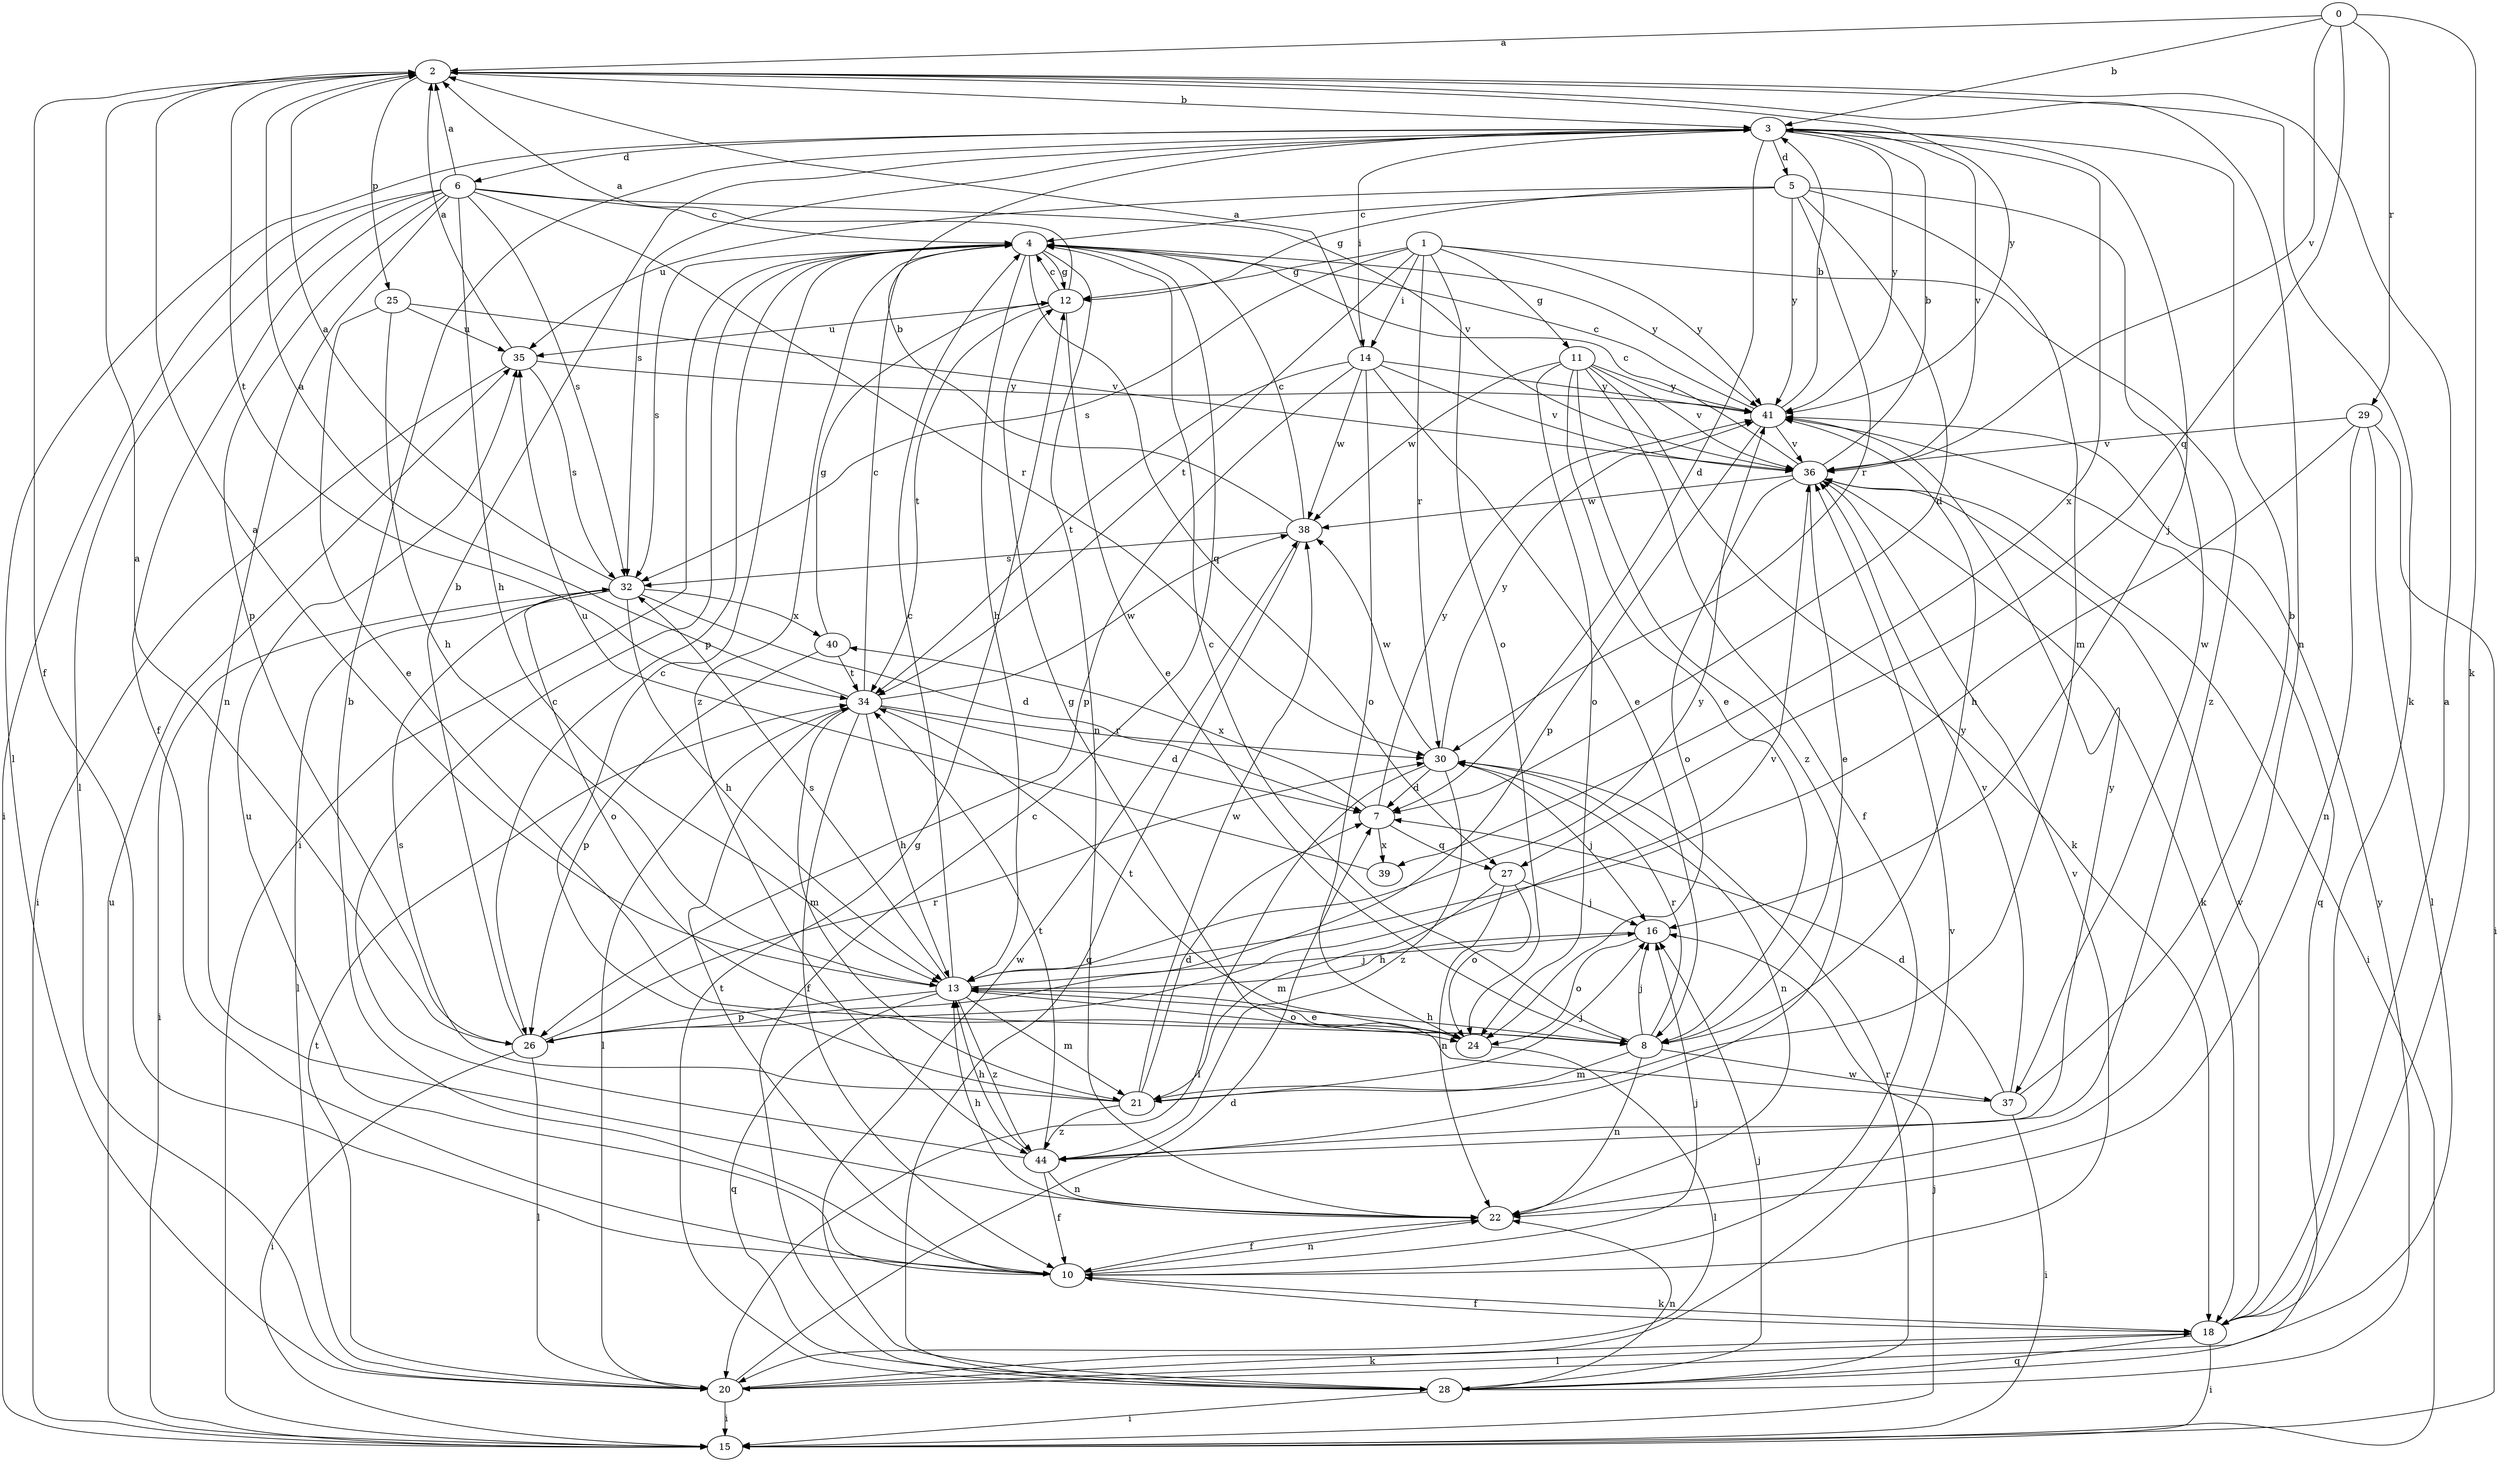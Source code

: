 strict digraph  {
0;
1;
2;
3;
4;
5;
6;
7;
8;
10;
11;
12;
13;
14;
15;
16;
18;
20;
21;
22;
24;
25;
26;
27;
28;
29;
30;
32;
34;
35;
36;
37;
38;
39;
40;
41;
44;
0 -> 2  [label=a];
0 -> 3  [label=b];
0 -> 18  [label=k];
0 -> 27  [label=q];
0 -> 29  [label=r];
0 -> 36  [label=v];
1 -> 11  [label=g];
1 -> 12  [label=g];
1 -> 14  [label=i];
1 -> 24  [label=o];
1 -> 30  [label=r];
1 -> 32  [label=s];
1 -> 34  [label=t];
1 -> 41  [label=y];
1 -> 44  [label=z];
2 -> 3  [label=b];
2 -> 10  [label=f];
2 -> 18  [label=k];
2 -> 22  [label=n];
2 -> 25  [label=p];
2 -> 34  [label=t];
2 -> 41  [label=y];
3 -> 5  [label=d];
3 -> 6  [label=d];
3 -> 7  [label=d];
3 -> 14  [label=i];
3 -> 16  [label=j];
3 -> 20  [label=l];
3 -> 32  [label=s];
3 -> 36  [label=v];
3 -> 39  [label=x];
3 -> 41  [label=y];
4 -> 12  [label=g];
4 -> 13  [label=h];
4 -> 15  [label=i];
4 -> 22  [label=n];
4 -> 26  [label=p];
4 -> 27  [label=q];
4 -> 32  [label=s];
4 -> 41  [label=y];
4 -> 44  [label=z];
5 -> 4  [label=c];
5 -> 7  [label=d];
5 -> 12  [label=g];
5 -> 21  [label=m];
5 -> 30  [label=r];
5 -> 35  [label=u];
5 -> 37  [label=w];
5 -> 41  [label=y];
6 -> 2  [label=a];
6 -> 4  [label=c];
6 -> 10  [label=f];
6 -> 13  [label=h];
6 -> 15  [label=i];
6 -> 20  [label=l];
6 -> 22  [label=n];
6 -> 26  [label=p];
6 -> 30  [label=r];
6 -> 32  [label=s];
6 -> 36  [label=v];
7 -> 27  [label=q];
7 -> 39  [label=x];
7 -> 40  [label=x];
7 -> 41  [label=y];
8 -> 4  [label=c];
8 -> 13  [label=h];
8 -> 16  [label=j];
8 -> 21  [label=m];
8 -> 22  [label=n];
8 -> 30  [label=r];
8 -> 37  [label=w];
8 -> 41  [label=y];
10 -> 3  [label=b];
10 -> 16  [label=j];
10 -> 18  [label=k];
10 -> 22  [label=n];
10 -> 34  [label=t];
10 -> 35  [label=u];
10 -> 36  [label=v];
11 -> 8  [label=e];
11 -> 10  [label=f];
11 -> 18  [label=k];
11 -> 24  [label=o];
11 -> 36  [label=v];
11 -> 38  [label=w];
11 -> 41  [label=y];
11 -> 44  [label=z];
12 -> 2  [label=a];
12 -> 4  [label=c];
12 -> 8  [label=e];
12 -> 34  [label=t];
12 -> 35  [label=u];
13 -> 2  [label=a];
13 -> 4  [label=c];
13 -> 8  [label=e];
13 -> 16  [label=j];
13 -> 21  [label=m];
13 -> 24  [label=o];
13 -> 26  [label=p];
13 -> 28  [label=q];
13 -> 32  [label=s];
13 -> 41  [label=y];
13 -> 44  [label=z];
14 -> 2  [label=a];
14 -> 8  [label=e];
14 -> 24  [label=o];
14 -> 26  [label=p];
14 -> 34  [label=t];
14 -> 36  [label=v];
14 -> 38  [label=w];
14 -> 41  [label=y];
15 -> 16  [label=j];
15 -> 35  [label=u];
16 -> 13  [label=h];
16 -> 24  [label=o];
18 -> 2  [label=a];
18 -> 10  [label=f];
18 -> 15  [label=i];
18 -> 20  [label=l];
18 -> 28  [label=q];
18 -> 36  [label=v];
20 -> 7  [label=d];
20 -> 15  [label=i];
20 -> 18  [label=k];
20 -> 34  [label=t];
20 -> 36  [label=v];
21 -> 4  [label=c];
21 -> 7  [label=d];
21 -> 16  [label=j];
21 -> 32  [label=s];
21 -> 38  [label=w];
21 -> 44  [label=z];
22 -> 10  [label=f];
22 -> 13  [label=h];
24 -> 20  [label=l];
24 -> 34  [label=t];
25 -> 8  [label=e];
25 -> 13  [label=h];
25 -> 35  [label=u];
25 -> 36  [label=v];
26 -> 2  [label=a];
26 -> 3  [label=b];
26 -> 15  [label=i];
26 -> 20  [label=l];
26 -> 30  [label=r];
26 -> 36  [label=v];
27 -> 16  [label=j];
27 -> 21  [label=m];
27 -> 22  [label=n];
27 -> 24  [label=o];
28 -> 4  [label=c];
28 -> 12  [label=g];
28 -> 15  [label=i];
28 -> 16  [label=j];
28 -> 22  [label=n];
28 -> 30  [label=r];
28 -> 38  [label=w];
28 -> 41  [label=y];
29 -> 13  [label=h];
29 -> 15  [label=i];
29 -> 20  [label=l];
29 -> 22  [label=n];
29 -> 36  [label=v];
30 -> 7  [label=d];
30 -> 16  [label=j];
30 -> 20  [label=l];
30 -> 22  [label=n];
30 -> 38  [label=w];
30 -> 41  [label=y];
30 -> 44  [label=z];
32 -> 2  [label=a];
32 -> 7  [label=d];
32 -> 13  [label=h];
32 -> 15  [label=i];
32 -> 20  [label=l];
32 -> 24  [label=o];
32 -> 40  [label=x];
34 -> 2  [label=a];
34 -> 4  [label=c];
34 -> 7  [label=d];
34 -> 10  [label=f];
34 -> 13  [label=h];
34 -> 20  [label=l];
34 -> 21  [label=m];
34 -> 30  [label=r];
34 -> 38  [label=w];
35 -> 2  [label=a];
35 -> 15  [label=i];
35 -> 32  [label=s];
35 -> 41  [label=y];
36 -> 3  [label=b];
36 -> 4  [label=c];
36 -> 8  [label=e];
36 -> 15  [label=i];
36 -> 18  [label=k];
36 -> 24  [label=o];
36 -> 38  [label=w];
37 -> 3  [label=b];
37 -> 7  [label=d];
37 -> 12  [label=g];
37 -> 15  [label=i];
37 -> 36  [label=v];
38 -> 3  [label=b];
38 -> 4  [label=c];
38 -> 28  [label=q];
38 -> 32  [label=s];
39 -> 35  [label=u];
40 -> 12  [label=g];
40 -> 26  [label=p];
40 -> 34  [label=t];
41 -> 3  [label=b];
41 -> 4  [label=c];
41 -> 26  [label=p];
41 -> 28  [label=q];
41 -> 36  [label=v];
44 -> 4  [label=c];
44 -> 10  [label=f];
44 -> 13  [label=h];
44 -> 22  [label=n];
44 -> 34  [label=t];
44 -> 41  [label=y];
}
